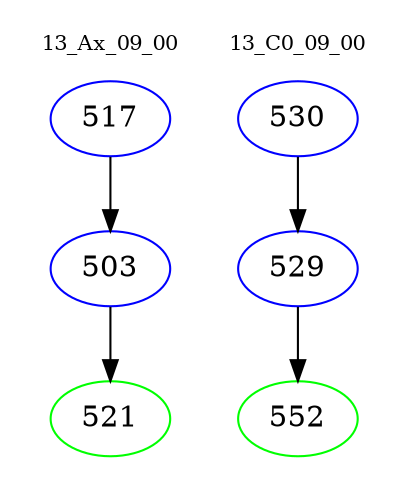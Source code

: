 digraph{
subgraph cluster_0 {
color = white
label = "13_Ax_09_00";
fontsize=10;
T0_517 [label="517", color="blue"]
T0_517 -> T0_503 [color="black"]
T0_503 [label="503", color="blue"]
T0_503 -> T0_521 [color="black"]
T0_521 [label="521", color="green"]
}
subgraph cluster_1 {
color = white
label = "13_C0_09_00";
fontsize=10;
T1_530 [label="530", color="blue"]
T1_530 -> T1_529 [color="black"]
T1_529 [label="529", color="blue"]
T1_529 -> T1_552 [color="black"]
T1_552 [label="552", color="green"]
}
}
